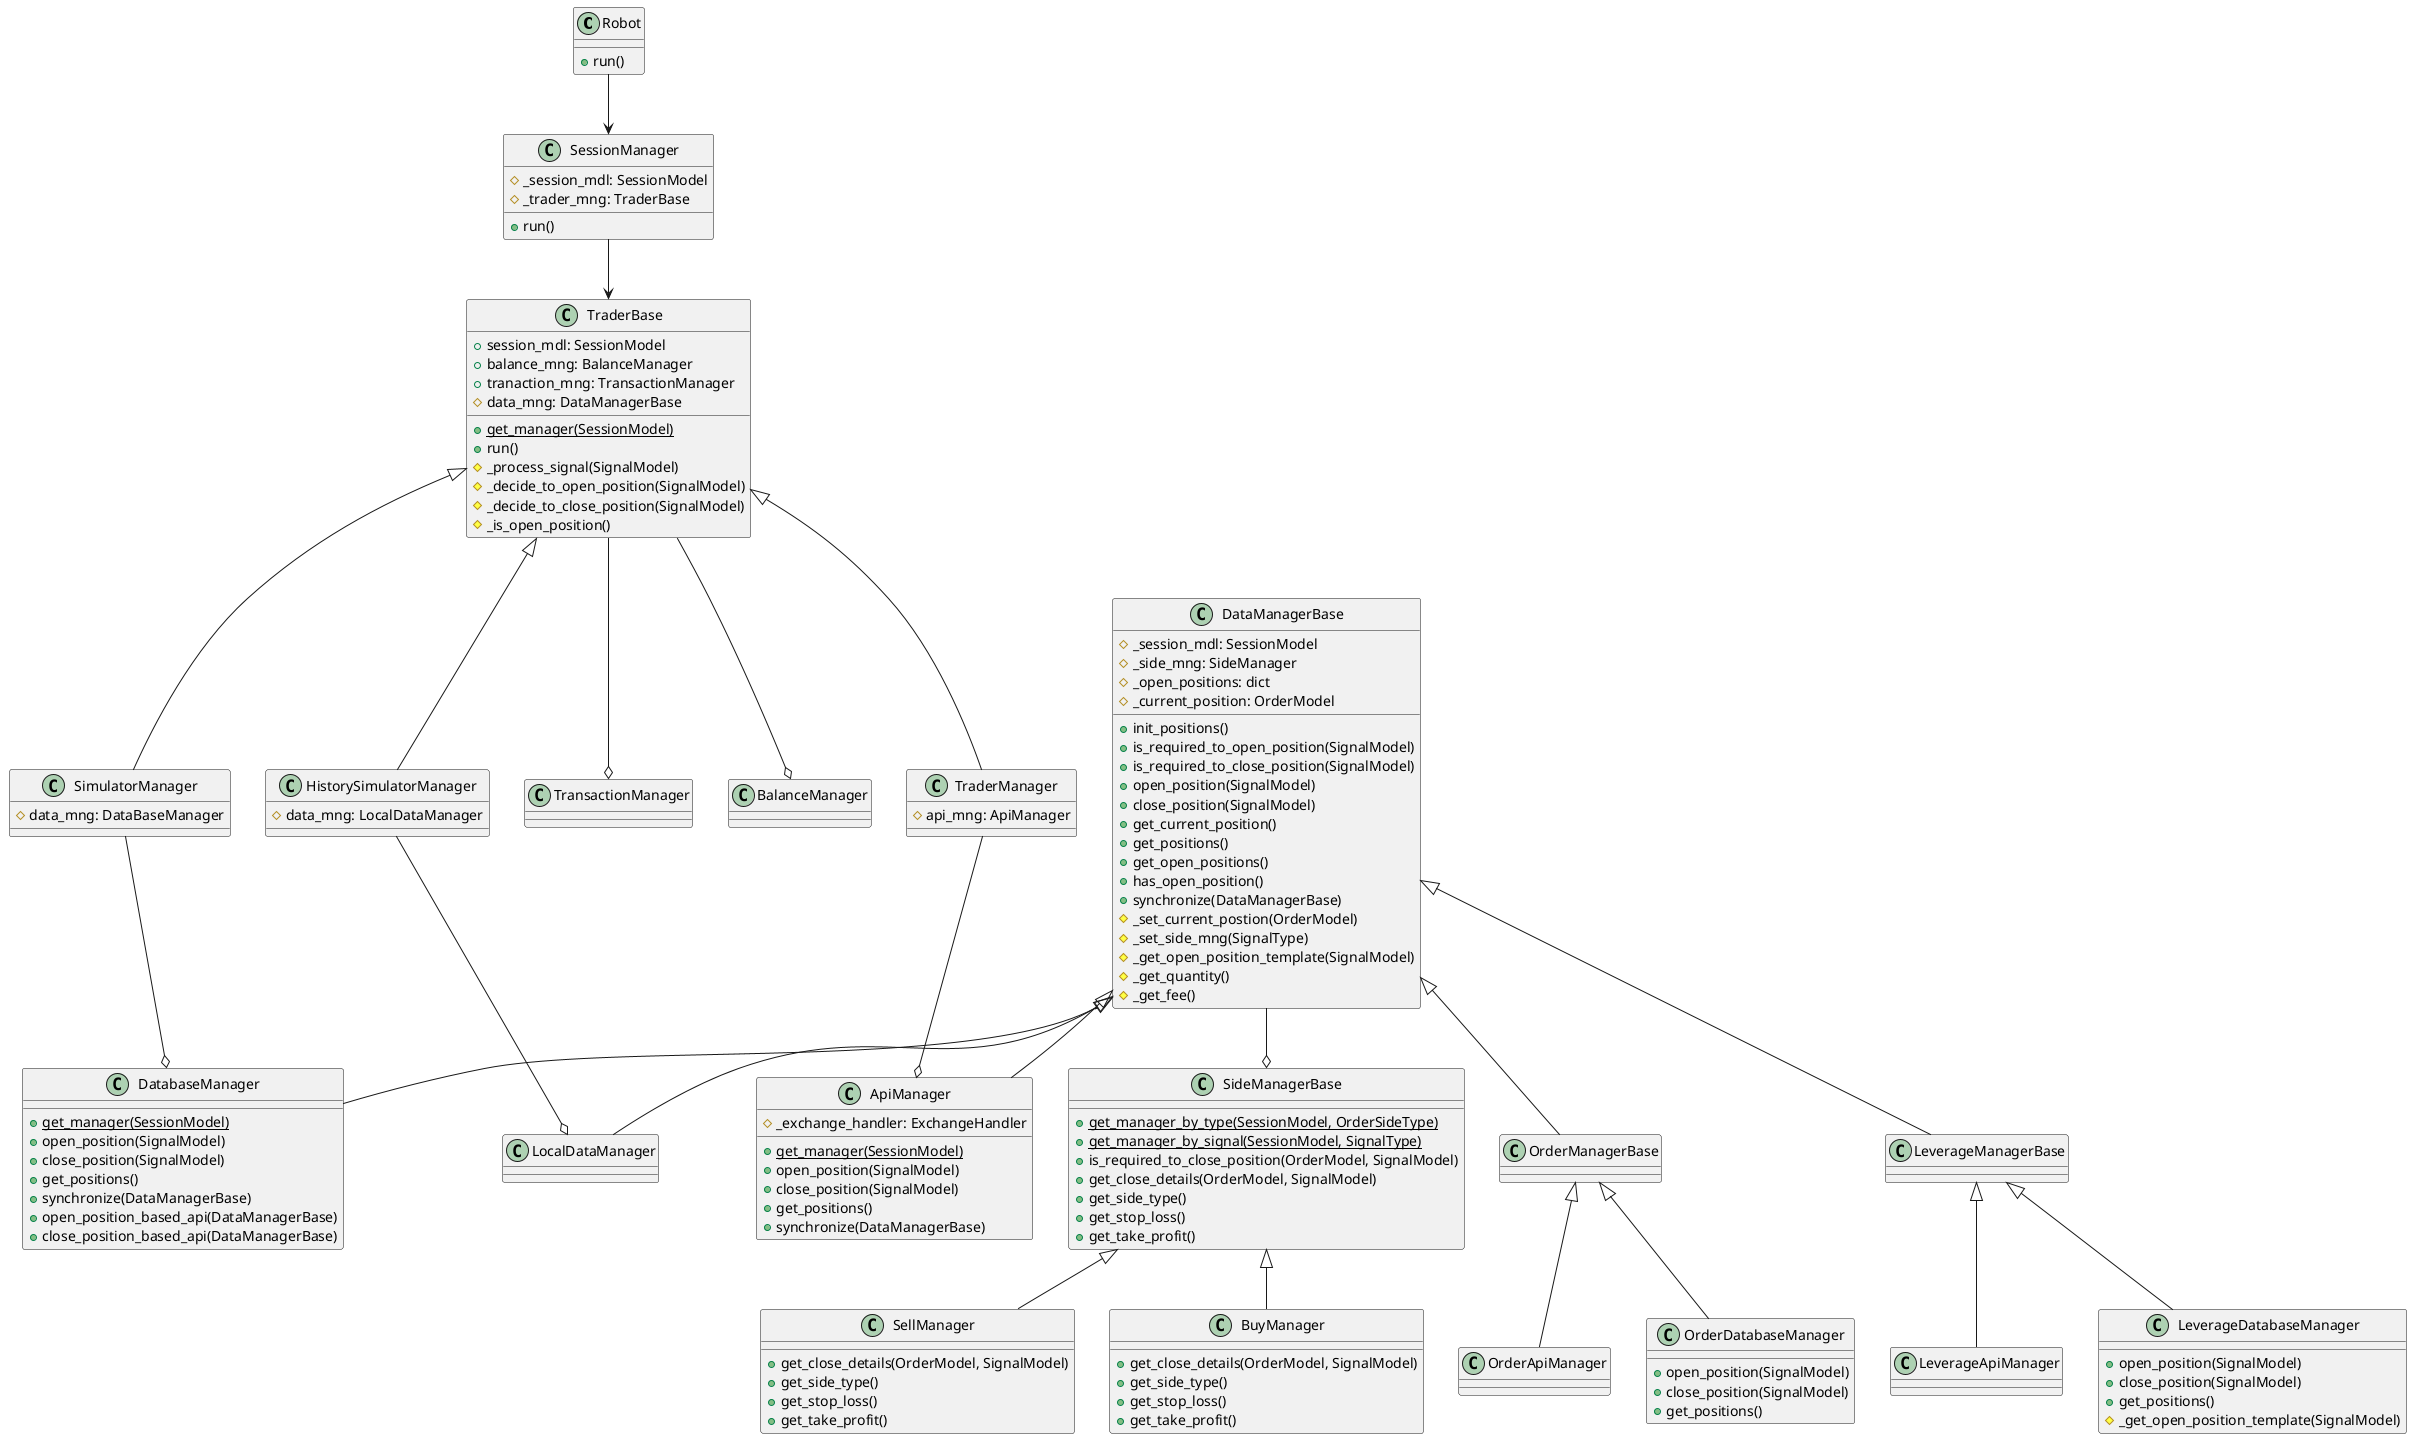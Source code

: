 @startuml Class

' 1. During creation of the session check/schedule a job based on interval
' 2. The application job read active ssesions and procced the next steps for every session:
' 2.1. Read orders from the database
' 2.2. Read orders from exchange API
' 2.3. Get signals based on session config
' 2.4. Make a desicion regarding existing position/create a new position
' 2.4.1. Call API for open/close a position
' 2.4.2. Call DB
' 2.4.2.1. Add transaction
' 2.4.2.2. Update/Create the position
' 2.4.2.3. Update Balance

' The main class for trading - the first endpoint
class Robot {
    +run()
}

class SessionManager {
    #_session_mdl: SessionModel
    #_trader_mng: TraderBase

    +run()
}

class TransactionManager

class BalanceManager

class TraderBase {
    +session_mdl: SessionModel
    +balance_mng: BalanceManager
    +tranaction_mng: TransactionManager
    #data_mng: DataManagerBase

    +{static} get_manager(SessionModel)
    +run()
    #_process_signal(SignalModel)
    #_decide_to_open_position(SignalModel)
    #_decide_to_close_position(SignalModel)
    #_is_open_position()
}

TraderBase --o BalanceManager
TraderBase --o TransactionManager


class TraderManager extends TraderBase {
    #api_mng: ApiManager
}

TraderManager --o ApiManager

class SimulatorManager extends TraderBase {
    #data_mng: DataBaseManager
}

SimulatorManager --o DatabaseManager

class HistorySimulatorManager extends TraderBase {
    #data_mng: LocalDataManager
}

HistorySimulatorManager --o LocalDataManager

class DataManagerBase {
    #_session_mdl: SessionModel
    #_side_mng: SideManager
    #_open_positions: dict
    #_current_position: OrderModel

    +init_positions()
    +is_required_to_open_position(SignalModel)
    +is_required_to_close_position(SignalModel)
    +open_position(SignalModel)
    +close_position(SignalModel)
    +get_current_position()
    +get_positions()
    +get_open_positions()
    +has_open_position()
    +synchronize(DataManagerBase)
    #_set_current_postion(OrderModel)
    #_set_side_mng(SignalType)
    #_get_open_position_template(SignalModel)
    #_get_quantity()
    #_get_fee()
}

DataManagerBase --o SideManagerBase

class ApiManager extends DataManagerBase {
    #_exchange_handler: ExchangeHandler

    +{static} get_manager(SessionModel)
    +open_position(SignalModel)
    +close_position(SignalModel)
    +get_positions()
    +synchronize(DataManagerBase)
}

class DatabaseManager extends DataManagerBase {
    +{static} get_manager(SessionModel)
    +open_position(SignalModel)
    +close_position(SignalModel)
    +get_positions()
    +synchronize(DataManagerBase)
    +open_position_based_api(DataManagerBase)
    +close_position_based_api(DataManagerBase)
}

class LocalDataManager extends DataManagerBase {
}

class OrderManagerBase extends DataManagerBase
class LeverageManagerBase extends DataManagerBase

class OrderApiManager extends OrderManagerBase
class LeverageApiManager extends LeverageManagerBase

class OrderDatabaseManager extends OrderManagerBase {
    +open_position(SignalModel)
    +close_position(SignalModel)
    +get_positions()
}

class LeverageDatabaseManager extends LeverageManagerBase {
    +open_position(SignalModel)
    +close_position(SignalModel)
    +get_positions()
    #_get_open_position_template(SignalModel)
}

class SideManagerBase {
    +{static} get_manager_by_type(SessionModel, OrderSideType)
    +{static} get_manager_by_signal(SessionModel, SignalType)
    +is_required_to_close_position(OrderModel, SignalModel)
    +get_close_details(OrderModel, SignalModel)
    +get_side_type()
    +get_stop_loss()
    +get_take_profit()
}

class SellManager extends SideManagerBase {
    +get_close_details(OrderModel, SignalModel)
    +get_side_type()
    +get_stop_loss()
    +get_take_profit()
}

class BuyManager extends SideManagerBase {
    +get_close_details(OrderModel, SignalModel)
    +get_side_type()
    +get_stop_loss()
    +get_take_profit()
}

Robot --> SessionManager
SessionManager --> TraderBase

@enduml
